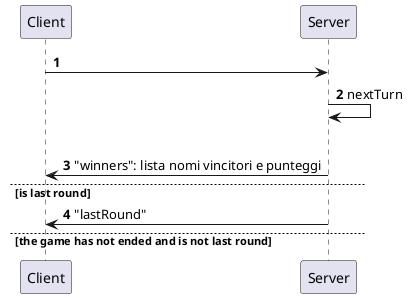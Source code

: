 @startuml
'https://plantuml.com/sequence-diagram

autonumber

Client -> Server:
Server->Server: nextTurn
alt game is ended
Server->Client: "winners": lista nomi vincitori e punteggi
else is last round
Server->Client: "lastRound"
'poi è come in game phase
else the game has not ended and is not last round
'come in game phase
else
@enduml